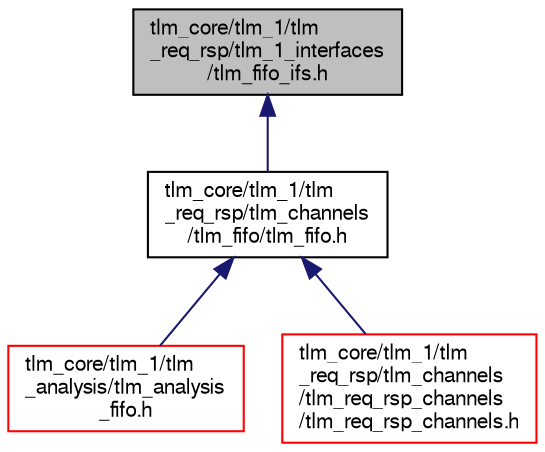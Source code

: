digraph "tlm_core/tlm_1/tlm_req_rsp/tlm_1_interfaces/tlm_fifo_ifs.h"
{
  edge [fontname="FreeSans",fontsize="10",labelfontname="FreeSans",labelfontsize="10"];
  node [fontname="FreeSans",fontsize="10",shape=record];
  Node3 [label="tlm_core/tlm_1/tlm\l_req_rsp/tlm_1_interfaces\l/tlm_fifo_ifs.h",height=0.2,width=0.4,color="black", fillcolor="grey75", style="filled", fontcolor="black"];
  Node3 -> Node4 [dir="back",color="midnightblue",fontsize="10",style="solid",fontname="FreeSans"];
  Node4 [label="tlm_core/tlm_1/tlm\l_req_rsp/tlm_channels\l/tlm_fifo/tlm_fifo.h",height=0.2,width=0.4,color="black", fillcolor="white", style="filled",URL="$a00713.html"];
  Node4 -> Node5 [dir="back",color="midnightblue",fontsize="10",style="solid",fontname="FreeSans"];
  Node5 [label="tlm_core/tlm_1/tlm\l_analysis/tlm_analysis\l_fifo.h",height=0.2,width=0.4,color="red", fillcolor="white", style="filled",URL="$a00680.html"];
  Node4 -> Node17 [dir="back",color="midnightblue",fontsize="10",style="solid",fontname="FreeSans"];
  Node17 [label="tlm_core/tlm_1/tlm\l_req_rsp/tlm_channels\l/tlm_req_rsp_channels\l/tlm_req_rsp_channels.h",height=0.2,width=0.4,color="red", fillcolor="white", style="filled",URL="$a00728.html"];
}
